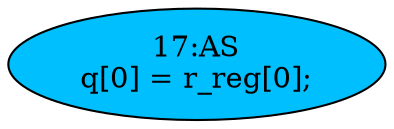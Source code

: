strict digraph "" {
	node [label="\N"];
	"17:AS"	[ast="<pyverilog.vparser.ast.Assign object at 0x7f8538f055d0>",
		def_var="['q']",
		fillcolor=deepskyblue,
		label="17:AS
q[0] = r_reg[0];",
		statements="[]",
		style=filled,
		typ=Assign,
		use_var="['r_reg']"];
}
